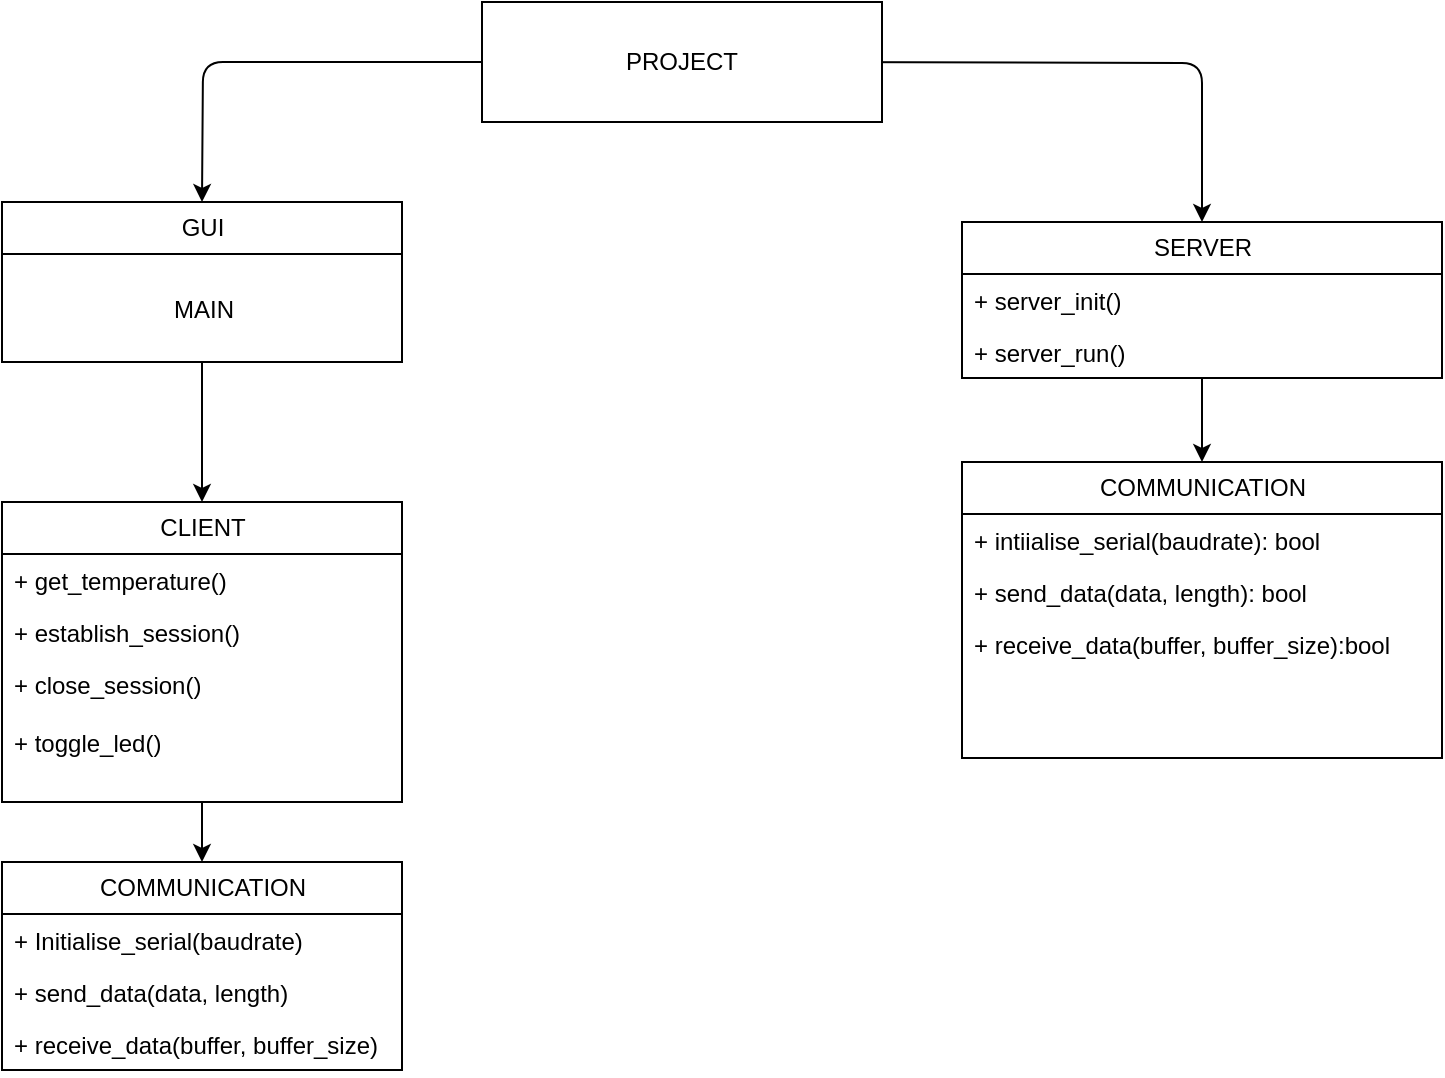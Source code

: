 <mxfile>
    <diagram id="pZ0b01f4OKhtIni9GBeo" name="Page-1">
        <mxGraphModel dx="840" dy="471" grid="1" gridSize="10" guides="1" tooltips="1" connect="1" arrows="1" fold="1" page="1" pageScale="1" pageWidth="827" pageHeight="1169" math="0" shadow="0">
            <root>
                <mxCell id="0"/>
                <mxCell id="1" parent="0"/>
                <mxCell id="75" style="edgeStyle=orthogonalEdgeStyle;html=1;exitX=0;exitY=0.5;exitDx=0;exitDy=0;" edge="1" parent="1" source="77">
                    <mxGeometry relative="1" as="geometry">
                        <mxPoint x="180" y="110" as="targetPoint"/>
                        <mxPoint x="250" y="40" as="sourcePoint"/>
                    </mxGeometry>
                </mxCell>
                <mxCell id="76" style="edgeStyle=orthogonalEdgeStyle;html=1;entryX=0.5;entryY=0;entryDx=0;entryDy=0;" edge="1" parent="1" target="48">
                    <mxGeometry relative="1" as="geometry">
                        <mxPoint x="480" y="40" as="sourcePoint"/>
                    </mxGeometry>
                </mxCell>
                <mxCell id="71" style="edgeStyle=orthogonalEdgeStyle;html=1;entryX=0.5;entryY=0;entryDx=0;entryDy=0;" edge="1" parent="1" source="43" target="52">
                    <mxGeometry relative="1" as="geometry"/>
                </mxCell>
                <mxCell id="43" value="GUI" style="swimlane;fontStyle=0;childLayout=stackLayout;horizontal=1;startSize=26;fillColor=none;horizontalStack=0;resizeParent=1;resizeParentMax=0;resizeLast=0;collapsible=1;marginBottom=0;html=1;" vertex="1" parent="1">
                    <mxGeometry x="80" y="110" width="200" height="80" as="geometry">
                        <mxRectangle x="70" y="120" width="60" height="30" as="alternateBounds"/>
                    </mxGeometry>
                </mxCell>
                <mxCell id="44" value="&lt;span style=&quot;white-space: pre;&quot;&gt;&#9;&lt;/span&gt;&amp;nbsp; &amp;nbsp; &amp;nbsp; &lt;br&gt;&lt;span style=&quot;white-space: pre;&quot;&gt;&#9;&lt;/span&gt;&lt;span style=&quot;white-space: pre;&quot;&gt;&#9;&lt;span style=&quot;white-space: pre;&quot;&gt;&#9;&lt;/span&gt;&lt;/span&gt;MAIN" style="text;strokeColor=none;fillColor=none;align=left;verticalAlign=top;spacingLeft=4;spacingRight=4;overflow=hidden;rotatable=0;points=[[0,0.5],[1,0.5]];portConstraint=eastwest;whiteSpace=wrap;html=1;" vertex="1" parent="43">
                    <mxGeometry y="26" width="200" height="54" as="geometry"/>
                </mxCell>
                <mxCell id="74" style="edgeStyle=orthogonalEdgeStyle;html=1;entryX=0.5;entryY=0;entryDx=0;entryDy=0;" edge="1" parent="1" source="48" target="58">
                    <mxGeometry relative="1" as="geometry"/>
                </mxCell>
                <mxCell id="48" value="SERVER" style="swimlane;fontStyle=0;childLayout=stackLayout;horizontal=1;startSize=26;fillColor=none;horizontalStack=0;resizeParent=1;resizeParentMax=0;resizeLast=0;collapsible=1;marginBottom=0;html=1;" vertex="1" parent="1">
                    <mxGeometry x="560" y="120" width="240" height="78" as="geometry"/>
                </mxCell>
                <mxCell id="49" value="+ server_init()" style="text;strokeColor=none;fillColor=none;align=left;verticalAlign=top;spacingLeft=4;spacingRight=4;overflow=hidden;rotatable=0;points=[[0,0.5],[1,0.5]];portConstraint=eastwest;whiteSpace=wrap;html=1;" vertex="1" parent="48">
                    <mxGeometry y="26" width="240" height="26" as="geometry"/>
                </mxCell>
                <mxCell id="50" value="+ server_run()" style="text;strokeColor=none;fillColor=none;align=left;verticalAlign=top;spacingLeft=4;spacingRight=4;overflow=hidden;rotatable=0;points=[[0,0.5],[1,0.5]];portConstraint=eastwest;whiteSpace=wrap;html=1;" vertex="1" parent="48">
                    <mxGeometry y="52" width="240" height="26" as="geometry"/>
                </mxCell>
                <mxCell id="72" style="edgeStyle=orthogonalEdgeStyle;html=1;entryX=0.5;entryY=0;entryDx=0;entryDy=0;" edge="1" parent="1" source="52" target="62">
                    <mxGeometry relative="1" as="geometry"/>
                </mxCell>
                <mxCell id="52" value="CLIENT" style="swimlane;fontStyle=0;childLayout=stackLayout;horizontal=1;startSize=26;fillColor=none;horizontalStack=0;resizeParent=1;resizeParentMax=0;resizeLast=0;collapsible=1;marginBottom=0;html=1;" vertex="1" parent="1">
                    <mxGeometry x="80" y="260" width="200" height="150" as="geometry"/>
                </mxCell>
                <mxCell id="53" value="+ get_temperature()" style="text;strokeColor=none;fillColor=none;align=left;verticalAlign=top;spacingLeft=4;spacingRight=4;overflow=hidden;rotatable=0;points=[[0,0.5],[1,0.5]];portConstraint=eastwest;whiteSpace=wrap;html=1;" vertex="1" parent="52">
                    <mxGeometry y="26" width="200" height="26" as="geometry"/>
                </mxCell>
                <mxCell id="54" value="+ establish_session()" style="text;strokeColor=none;fillColor=none;align=left;verticalAlign=top;spacingLeft=4;spacingRight=4;overflow=hidden;rotatable=0;points=[[0,0.5],[1,0.5]];portConstraint=eastwest;whiteSpace=wrap;html=1;" vertex="1" parent="52">
                    <mxGeometry y="52" width="200" height="26" as="geometry"/>
                </mxCell>
                <mxCell id="55" value="+ close_session()&lt;br&gt;&lt;br&gt;+ toggle_led()" style="text;strokeColor=none;fillColor=none;align=left;verticalAlign=top;spacingLeft=4;spacingRight=4;overflow=hidden;rotatable=0;points=[[0,0.5],[1,0.5]];portConstraint=eastwest;whiteSpace=wrap;html=1;" vertex="1" parent="52">
                    <mxGeometry y="78" width="200" height="72" as="geometry"/>
                </mxCell>
                <mxCell id="58" value="COMMUNICATION" style="swimlane;fontStyle=0;childLayout=stackLayout;horizontal=1;startSize=26;fillColor=none;horizontalStack=0;resizeParent=1;resizeParentMax=0;resizeLast=0;collapsible=1;marginBottom=0;html=1;" vertex="1" parent="1">
                    <mxGeometry x="560" y="240" width="240" height="148" as="geometry"/>
                </mxCell>
                <mxCell id="59" value="+ intiialise_serial(baudrate): bool&lt;br&gt;" style="text;strokeColor=none;fillColor=none;align=left;verticalAlign=top;spacingLeft=4;spacingRight=4;overflow=hidden;rotatable=0;points=[[0,0.5],[1,0.5]];portConstraint=eastwest;whiteSpace=wrap;html=1;" vertex="1" parent="58">
                    <mxGeometry y="26" width="240" height="26" as="geometry"/>
                </mxCell>
                <mxCell id="60" value="+ send_data(data, length): bool" style="text;strokeColor=none;fillColor=none;align=left;verticalAlign=top;spacingLeft=4;spacingRight=4;overflow=hidden;rotatable=0;points=[[0,0.5],[1,0.5]];portConstraint=eastwest;whiteSpace=wrap;html=1;" vertex="1" parent="58">
                    <mxGeometry y="52" width="240" height="26" as="geometry"/>
                </mxCell>
                <mxCell id="61" value="+ receive_data(buffer, buffer_size):bool" style="text;strokeColor=none;fillColor=none;align=left;verticalAlign=top;spacingLeft=4;spacingRight=4;overflow=hidden;rotatable=0;points=[[0,0.5],[1,0.5]];portConstraint=eastwest;whiteSpace=wrap;html=1;" vertex="1" parent="58">
                    <mxGeometry y="78" width="240" height="70" as="geometry"/>
                </mxCell>
                <mxCell id="62" value="COMMUNICATION" style="swimlane;fontStyle=0;childLayout=stackLayout;horizontal=1;startSize=26;fillColor=none;horizontalStack=0;resizeParent=1;resizeParentMax=0;resizeLast=0;collapsible=1;marginBottom=0;html=1;" vertex="1" parent="1">
                    <mxGeometry x="80" y="440" width="200" height="104" as="geometry"/>
                </mxCell>
                <mxCell id="63" value="+ Initialise_serial(baudrate)" style="text;strokeColor=none;fillColor=none;align=left;verticalAlign=top;spacingLeft=4;spacingRight=4;overflow=hidden;rotatable=0;points=[[0,0.5],[1,0.5]];portConstraint=eastwest;whiteSpace=wrap;html=1;" vertex="1" parent="62">
                    <mxGeometry y="26" width="200" height="26" as="geometry"/>
                </mxCell>
                <mxCell id="64" value="+ send_data(data, length)" style="text;strokeColor=none;fillColor=none;align=left;verticalAlign=top;spacingLeft=4;spacingRight=4;overflow=hidden;rotatable=0;points=[[0,0.5],[1,0.5]];portConstraint=eastwest;whiteSpace=wrap;html=1;" vertex="1" parent="62">
                    <mxGeometry y="52" width="200" height="26" as="geometry"/>
                </mxCell>
                <mxCell id="65" value="+ receive_data(buffer, buffer_size)" style="text;strokeColor=none;fillColor=none;align=left;verticalAlign=top;spacingLeft=4;spacingRight=4;overflow=hidden;rotatable=0;points=[[0,0.5],[1,0.5]];portConstraint=eastwest;whiteSpace=wrap;html=1;" vertex="1" parent="62">
                    <mxGeometry y="78" width="200" height="26" as="geometry"/>
                </mxCell>
                <mxCell id="77" value="PROJECT" style="rounded=0;whiteSpace=wrap;html=1;" vertex="1" parent="1">
                    <mxGeometry x="320" y="10" width="200" height="60" as="geometry"/>
                </mxCell>
            </root>
        </mxGraphModel>
    </diagram>
</mxfile>